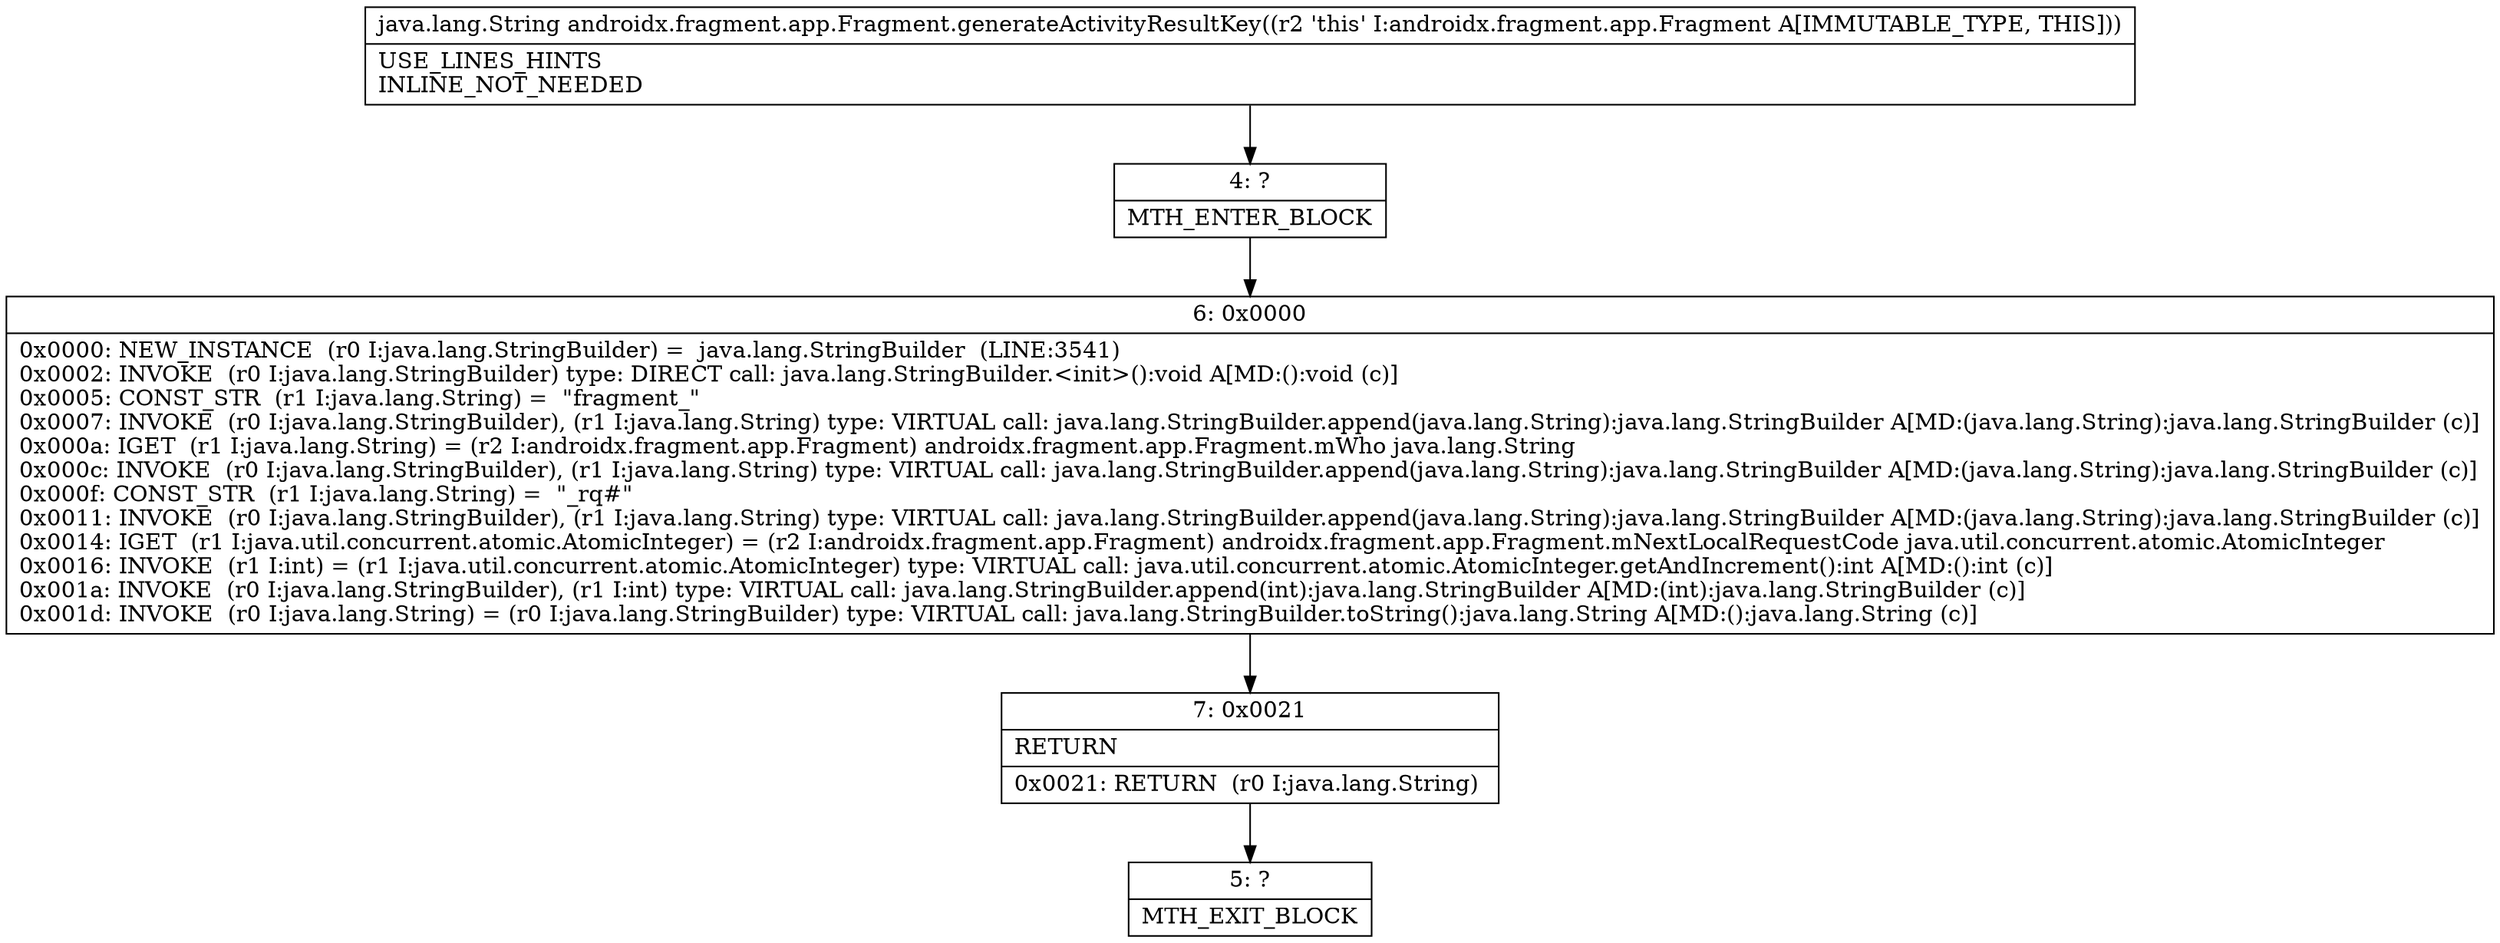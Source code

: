 digraph "CFG forandroidx.fragment.app.Fragment.generateActivityResultKey()Ljava\/lang\/String;" {
Node_4 [shape=record,label="{4\:\ ?|MTH_ENTER_BLOCK\l}"];
Node_6 [shape=record,label="{6\:\ 0x0000|0x0000: NEW_INSTANCE  (r0 I:java.lang.StringBuilder) =  java.lang.StringBuilder  (LINE:3541)\l0x0002: INVOKE  (r0 I:java.lang.StringBuilder) type: DIRECT call: java.lang.StringBuilder.\<init\>():void A[MD:():void (c)]\l0x0005: CONST_STR  (r1 I:java.lang.String) =  \"fragment_\" \l0x0007: INVOKE  (r0 I:java.lang.StringBuilder), (r1 I:java.lang.String) type: VIRTUAL call: java.lang.StringBuilder.append(java.lang.String):java.lang.StringBuilder A[MD:(java.lang.String):java.lang.StringBuilder (c)]\l0x000a: IGET  (r1 I:java.lang.String) = (r2 I:androidx.fragment.app.Fragment) androidx.fragment.app.Fragment.mWho java.lang.String \l0x000c: INVOKE  (r0 I:java.lang.StringBuilder), (r1 I:java.lang.String) type: VIRTUAL call: java.lang.StringBuilder.append(java.lang.String):java.lang.StringBuilder A[MD:(java.lang.String):java.lang.StringBuilder (c)]\l0x000f: CONST_STR  (r1 I:java.lang.String) =  \"_rq#\" \l0x0011: INVOKE  (r0 I:java.lang.StringBuilder), (r1 I:java.lang.String) type: VIRTUAL call: java.lang.StringBuilder.append(java.lang.String):java.lang.StringBuilder A[MD:(java.lang.String):java.lang.StringBuilder (c)]\l0x0014: IGET  (r1 I:java.util.concurrent.atomic.AtomicInteger) = (r2 I:androidx.fragment.app.Fragment) androidx.fragment.app.Fragment.mNextLocalRequestCode java.util.concurrent.atomic.AtomicInteger \l0x0016: INVOKE  (r1 I:int) = (r1 I:java.util.concurrent.atomic.AtomicInteger) type: VIRTUAL call: java.util.concurrent.atomic.AtomicInteger.getAndIncrement():int A[MD:():int (c)]\l0x001a: INVOKE  (r0 I:java.lang.StringBuilder), (r1 I:int) type: VIRTUAL call: java.lang.StringBuilder.append(int):java.lang.StringBuilder A[MD:(int):java.lang.StringBuilder (c)]\l0x001d: INVOKE  (r0 I:java.lang.String) = (r0 I:java.lang.StringBuilder) type: VIRTUAL call: java.lang.StringBuilder.toString():java.lang.String A[MD:():java.lang.String (c)]\l}"];
Node_7 [shape=record,label="{7\:\ 0x0021|RETURN\l|0x0021: RETURN  (r0 I:java.lang.String) \l}"];
Node_5 [shape=record,label="{5\:\ ?|MTH_EXIT_BLOCK\l}"];
MethodNode[shape=record,label="{java.lang.String androidx.fragment.app.Fragment.generateActivityResultKey((r2 'this' I:androidx.fragment.app.Fragment A[IMMUTABLE_TYPE, THIS]))  | USE_LINES_HINTS\lINLINE_NOT_NEEDED\l}"];
MethodNode -> Node_4;Node_4 -> Node_6;
Node_6 -> Node_7;
Node_7 -> Node_5;
}

